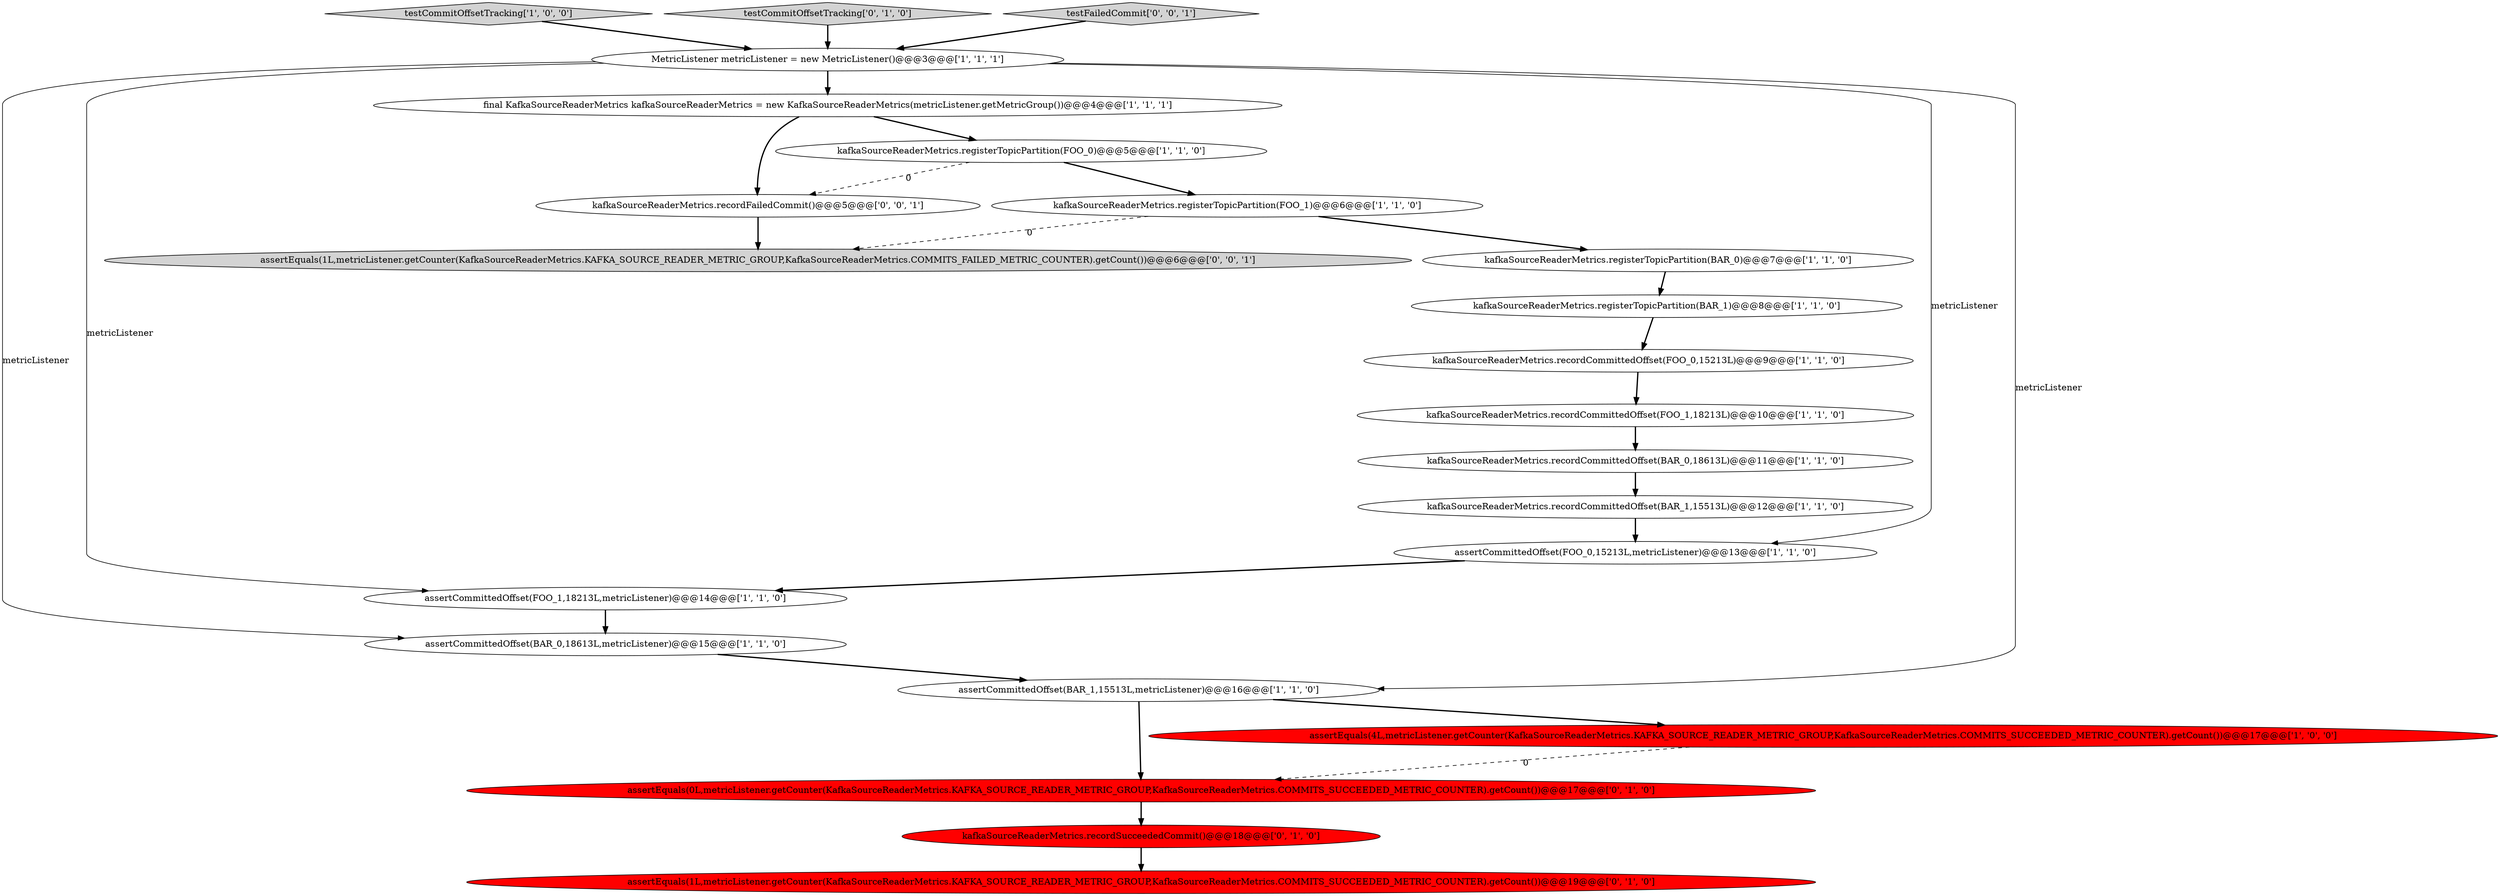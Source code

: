 digraph {
12 [style = filled, label = "assertCommittedOffset(BAR_0,18613L,metricListener)@@@15@@@['1', '1', '0']", fillcolor = white, shape = ellipse image = "AAA0AAABBB1BBB"];
16 [style = filled, label = "assertEquals(0L,metricListener.getCounter(KafkaSourceReaderMetrics.KAFKA_SOURCE_READER_METRIC_GROUP,KafkaSourceReaderMetrics.COMMITS_SUCCEEDED_METRIC_COUNTER).getCount())@@@17@@@['0', '1', '0']", fillcolor = red, shape = ellipse image = "AAA1AAABBB2BBB"];
20 [style = filled, label = "assertEquals(1L,metricListener.getCounter(KafkaSourceReaderMetrics.KAFKA_SOURCE_READER_METRIC_GROUP,KafkaSourceReaderMetrics.COMMITS_FAILED_METRIC_COUNTER).getCount())@@@6@@@['0', '0', '1']", fillcolor = lightgray, shape = ellipse image = "AAA0AAABBB3BBB"];
11 [style = filled, label = "assertCommittedOffset(FOO_1,18213L,metricListener)@@@14@@@['1', '1', '0']", fillcolor = white, shape = ellipse image = "AAA0AAABBB1BBB"];
0 [style = filled, label = "MetricListener metricListener = new MetricListener()@@@3@@@['1', '1', '1']", fillcolor = white, shape = ellipse image = "AAA0AAABBB1BBB"];
21 [style = filled, label = "kafkaSourceReaderMetrics.recordFailedCommit()@@@5@@@['0', '0', '1']", fillcolor = white, shape = ellipse image = "AAA0AAABBB3BBB"];
4 [style = filled, label = "kafkaSourceReaderMetrics.registerTopicPartition(BAR_0)@@@7@@@['1', '1', '0']", fillcolor = white, shape = ellipse image = "AAA0AAABBB1BBB"];
14 [style = filled, label = "kafkaSourceReaderMetrics.recordCommittedOffset(FOO_1,18213L)@@@10@@@['1', '1', '0']", fillcolor = white, shape = ellipse image = "AAA0AAABBB1BBB"];
17 [style = filled, label = "kafkaSourceReaderMetrics.recordSucceededCommit()@@@18@@@['0', '1', '0']", fillcolor = red, shape = ellipse image = "AAA1AAABBB2BBB"];
9 [style = filled, label = "testCommitOffsetTracking['1', '0', '0']", fillcolor = lightgray, shape = diamond image = "AAA0AAABBB1BBB"];
19 [style = filled, label = "testCommitOffsetTracking['0', '1', '0']", fillcolor = lightgray, shape = diamond image = "AAA0AAABBB2BBB"];
7 [style = filled, label = "kafkaSourceReaderMetrics.recordCommittedOffset(BAR_0,18613L)@@@11@@@['1', '1', '0']", fillcolor = white, shape = ellipse image = "AAA0AAABBB1BBB"];
13 [style = filled, label = "kafkaSourceReaderMetrics.registerTopicPartition(FOO_1)@@@6@@@['1', '1', '0']", fillcolor = white, shape = ellipse image = "AAA0AAABBB1BBB"];
6 [style = filled, label = "assertEquals(4L,metricListener.getCounter(KafkaSourceReaderMetrics.KAFKA_SOURCE_READER_METRIC_GROUP,KafkaSourceReaderMetrics.COMMITS_SUCCEEDED_METRIC_COUNTER).getCount())@@@17@@@['1', '0', '0']", fillcolor = red, shape = ellipse image = "AAA1AAABBB1BBB"];
10 [style = filled, label = "final KafkaSourceReaderMetrics kafkaSourceReaderMetrics = new KafkaSourceReaderMetrics(metricListener.getMetricGroup())@@@4@@@['1', '1', '1']", fillcolor = white, shape = ellipse image = "AAA0AAABBB1BBB"];
1 [style = filled, label = "kafkaSourceReaderMetrics.recordCommittedOffset(FOO_0,15213L)@@@9@@@['1', '1', '0']", fillcolor = white, shape = ellipse image = "AAA0AAABBB1BBB"];
18 [style = filled, label = "assertEquals(1L,metricListener.getCounter(KafkaSourceReaderMetrics.KAFKA_SOURCE_READER_METRIC_GROUP,KafkaSourceReaderMetrics.COMMITS_SUCCEEDED_METRIC_COUNTER).getCount())@@@19@@@['0', '1', '0']", fillcolor = red, shape = ellipse image = "AAA1AAABBB2BBB"];
5 [style = filled, label = "assertCommittedOffset(FOO_0,15213L,metricListener)@@@13@@@['1', '1', '0']", fillcolor = white, shape = ellipse image = "AAA0AAABBB1BBB"];
22 [style = filled, label = "testFailedCommit['0', '0', '1']", fillcolor = lightgray, shape = diamond image = "AAA0AAABBB3BBB"];
2 [style = filled, label = "kafkaSourceReaderMetrics.registerTopicPartition(BAR_1)@@@8@@@['1', '1', '0']", fillcolor = white, shape = ellipse image = "AAA0AAABBB1BBB"];
15 [style = filled, label = "kafkaSourceReaderMetrics.recordCommittedOffset(BAR_1,15513L)@@@12@@@['1', '1', '0']", fillcolor = white, shape = ellipse image = "AAA0AAABBB1BBB"];
8 [style = filled, label = "assertCommittedOffset(BAR_1,15513L,metricListener)@@@16@@@['1', '1', '0']", fillcolor = white, shape = ellipse image = "AAA0AAABBB1BBB"];
3 [style = filled, label = "kafkaSourceReaderMetrics.registerTopicPartition(FOO_0)@@@5@@@['1', '1', '0']", fillcolor = white, shape = ellipse image = "AAA0AAABBB1BBB"];
8->16 [style = bold, label=""];
9->0 [style = bold, label=""];
0->5 [style = solid, label="metricListener"];
3->21 [style = dashed, label="0"];
2->1 [style = bold, label=""];
13->20 [style = dashed, label="0"];
10->3 [style = bold, label=""];
11->12 [style = bold, label=""];
8->6 [style = bold, label=""];
4->2 [style = bold, label=""];
16->17 [style = bold, label=""];
10->21 [style = bold, label=""];
15->5 [style = bold, label=""];
19->0 [style = bold, label=""];
14->7 [style = bold, label=""];
0->10 [style = bold, label=""];
6->16 [style = dashed, label="0"];
21->20 [style = bold, label=""];
22->0 [style = bold, label=""];
12->8 [style = bold, label=""];
0->12 [style = solid, label="metricListener"];
3->13 [style = bold, label=""];
7->15 [style = bold, label=""];
1->14 [style = bold, label=""];
5->11 [style = bold, label=""];
0->11 [style = solid, label="metricListener"];
17->18 [style = bold, label=""];
13->4 [style = bold, label=""];
0->8 [style = solid, label="metricListener"];
}

